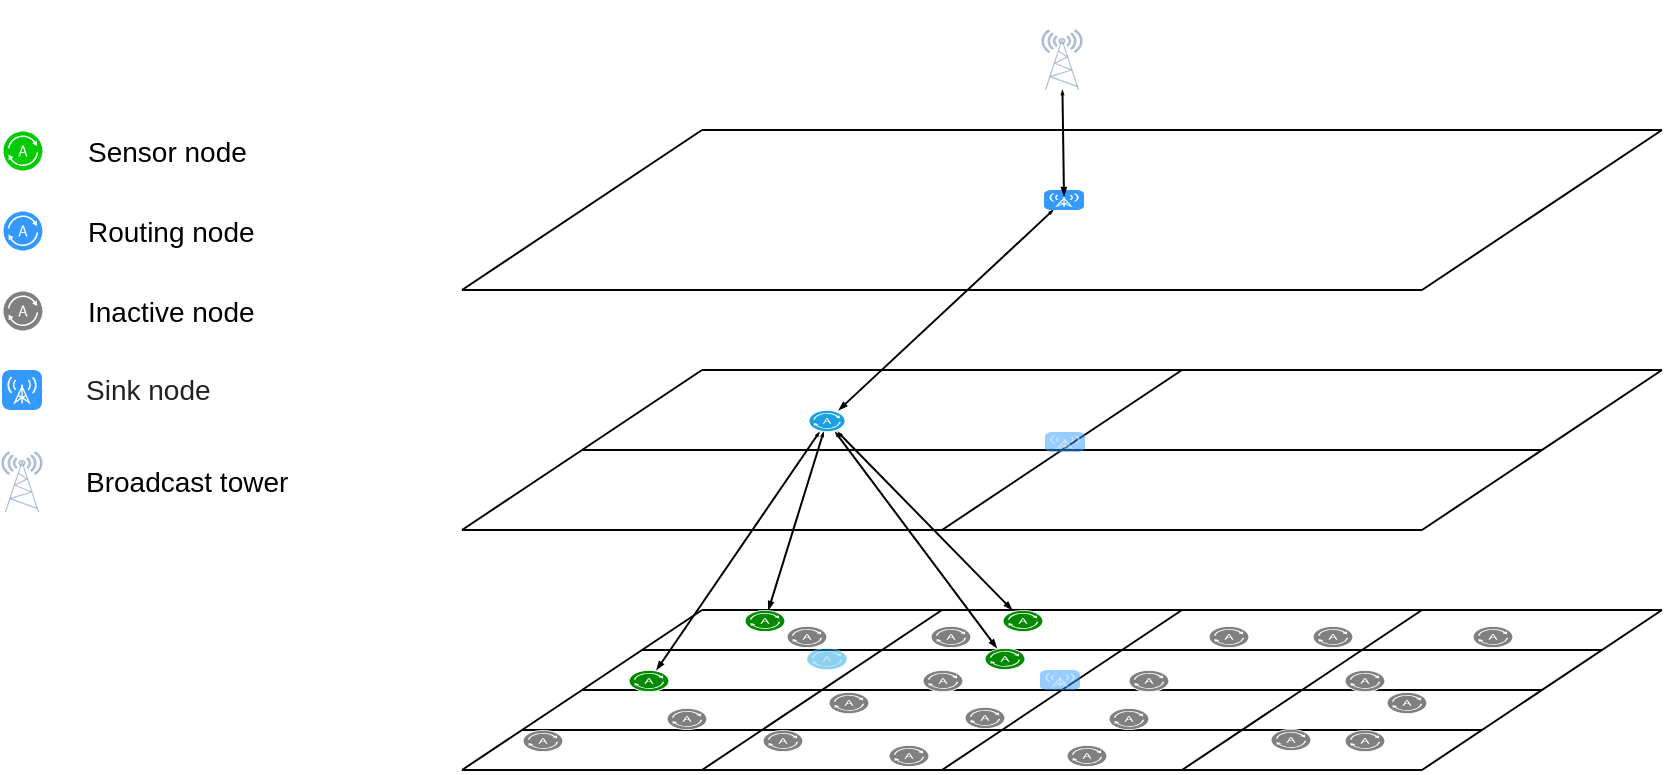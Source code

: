 <mxfile version="14.1.8" type="device"><diagram id="Llo3Yc3kFneFDzeN6ilQ" name="Page-1"><mxGraphModel dx="2383" dy="1157" grid="1" gridSize="10" guides="1" tooltips="1" connect="1" arrows="1" fold="1" page="1" pageScale="1" pageWidth="827" pageHeight="1169" math="0" shadow="0"><root><mxCell id="0"/><mxCell id="1" parent="0"/><mxCell id="s4NP4LEadT7QMUjHLBUP-7" value="" style="endArrow=none;html=1;" edge="1" parent="1"><mxGeometry width="50" height="50" relative="1" as="geometry"><mxPoint x="160" y="160" as="sourcePoint"/><mxPoint x="640" y="160" as="targetPoint"/></mxGeometry></mxCell><mxCell id="s4NP4LEadT7QMUjHLBUP-8" value="" style="endArrow=none;html=1;" edge="1" parent="1"><mxGeometry width="50" height="50" relative="1" as="geometry"><mxPoint x="40" y="240" as="sourcePoint"/><mxPoint x="520" y="240" as="targetPoint"/></mxGeometry></mxCell><mxCell id="s4NP4LEadT7QMUjHLBUP-9" value="" style="endArrow=none;html=1;" edge="1" parent="1"><mxGeometry width="50" height="50" relative="1" as="geometry"><mxPoint x="640" y="160" as="sourcePoint"/><mxPoint x="520" y="240" as="targetPoint"/></mxGeometry></mxCell><mxCell id="s4NP4LEadT7QMUjHLBUP-10" value="" style="endArrow=none;html=1;" edge="1" parent="1"><mxGeometry width="50" height="50" relative="1" as="geometry"><mxPoint x="160" y="160" as="sourcePoint"/><mxPoint x="40" y="240" as="targetPoint"/></mxGeometry></mxCell><mxCell id="s4NP4LEadT7QMUjHLBUP-31" value="" style="endArrow=none;html=1;" edge="1" parent="1"><mxGeometry width="50" height="50" relative="1" as="geometry"><mxPoint x="160" y="280" as="sourcePoint"/><mxPoint x="640" y="280" as="targetPoint"/></mxGeometry></mxCell><mxCell id="s4NP4LEadT7QMUjHLBUP-32" value="" style="endArrow=none;html=1;" edge="1" parent="1"><mxGeometry width="50" height="50" relative="1" as="geometry"><mxPoint x="40" y="360" as="sourcePoint"/><mxPoint x="520" y="360" as="targetPoint"/></mxGeometry></mxCell><mxCell id="s4NP4LEadT7QMUjHLBUP-33" value="" style="endArrow=none;html=1;" edge="1" parent="1"><mxGeometry width="50" height="50" relative="1" as="geometry"><mxPoint x="640" y="280" as="sourcePoint"/><mxPoint x="520" y="360" as="targetPoint"/></mxGeometry></mxCell><mxCell id="s4NP4LEadT7QMUjHLBUP-34" value="" style="endArrow=none;html=1;" edge="1" parent="1"><mxGeometry width="50" height="50" relative="1" as="geometry"><mxPoint x="160" y="280" as="sourcePoint"/><mxPoint x="40" y="360" as="targetPoint"/></mxGeometry></mxCell><mxCell id="s4NP4LEadT7QMUjHLBUP-35" value="" style="endArrow=none;html=1;" edge="1" parent="1"><mxGeometry width="50" height="50" relative="1" as="geometry"><mxPoint x="160" y="400" as="sourcePoint"/><mxPoint x="640" y="400" as="targetPoint"/></mxGeometry></mxCell><mxCell id="s4NP4LEadT7QMUjHLBUP-36" value="" style="endArrow=none;html=1;" edge="1" parent="1"><mxGeometry width="50" height="50" relative="1" as="geometry"><mxPoint x="40" y="480" as="sourcePoint"/><mxPoint x="520" y="480" as="targetPoint"/></mxGeometry></mxCell><mxCell id="s4NP4LEadT7QMUjHLBUP-37" value="" style="endArrow=none;html=1;" edge="1" parent="1"><mxGeometry width="50" height="50" relative="1" as="geometry"><mxPoint x="640" y="400" as="sourcePoint"/><mxPoint x="520" y="480" as="targetPoint"/></mxGeometry></mxCell><mxCell id="s4NP4LEadT7QMUjHLBUP-38" value="" style="endArrow=none;html=1;" edge="1" parent="1"><mxGeometry width="50" height="50" relative="1" as="geometry"><mxPoint x="160" y="400" as="sourcePoint"/><mxPoint x="40" y="480" as="targetPoint"/></mxGeometry></mxCell><mxCell id="s4NP4LEadT7QMUjHLBUP-39" value="" style="endArrow=none;html=1;" edge="1" parent="1"><mxGeometry width="50" height="50" relative="1" as="geometry"><mxPoint x="400" y="280" as="sourcePoint"/><mxPoint x="280" y="360" as="targetPoint"/></mxGeometry></mxCell><mxCell id="s4NP4LEadT7QMUjHLBUP-40" value="" style="endArrow=none;html=1;" edge="1" parent="1"><mxGeometry width="50" height="50" relative="1" as="geometry"><mxPoint x="580" y="320" as="sourcePoint"/><mxPoint x="100" y="320" as="targetPoint"/></mxGeometry></mxCell><mxCell id="s4NP4LEadT7QMUjHLBUP-41" value="" style="endArrow=none;html=1;" edge="1" parent="1"><mxGeometry width="50" height="50" relative="1" as="geometry"><mxPoint x="580" y="440" as="sourcePoint"/><mxPoint x="100" y="440" as="targetPoint"/></mxGeometry></mxCell><mxCell id="s4NP4LEadT7QMUjHLBUP-42" value="" style="endArrow=none;html=1;" edge="1" parent="1"><mxGeometry width="50" height="50" relative="1" as="geometry"><mxPoint x="400" y="400" as="sourcePoint"/><mxPoint x="280" y="480" as="targetPoint"/></mxGeometry></mxCell><mxCell id="s4NP4LEadT7QMUjHLBUP-43" value="" style="endArrow=none;html=1;" edge="1" parent="1"><mxGeometry width="50" height="50" relative="1" as="geometry"><mxPoint x="280" y="400" as="sourcePoint"/><mxPoint x="160" y="480" as="targetPoint"/></mxGeometry></mxCell><mxCell id="s4NP4LEadT7QMUjHLBUP-44" value="" style="endArrow=none;html=1;" edge="1" parent="1"><mxGeometry width="50" height="50" relative="1" as="geometry"><mxPoint x="520" y="400" as="sourcePoint"/><mxPoint x="400" y="480" as="targetPoint"/></mxGeometry></mxCell><mxCell id="s4NP4LEadT7QMUjHLBUP-45" value="" style="endArrow=none;html=1;" edge="1" parent="1"><mxGeometry width="50" height="50" relative="1" as="geometry"><mxPoint x="610" y="420" as="sourcePoint"/><mxPoint x="130" y="420" as="targetPoint"/></mxGeometry></mxCell><mxCell id="s4NP4LEadT7QMUjHLBUP-46" value="" style="endArrow=none;html=1;" edge="1" parent="1"><mxGeometry width="50" height="50" relative="1" as="geometry"><mxPoint x="550" y="460" as="sourcePoint"/><mxPoint x="70" y="460" as="targetPoint"/></mxGeometry></mxCell><mxCell id="s4NP4LEadT7QMUjHLBUP-55" value="Sensor node" style="pointerEvents=1;shadow=0;dashed=0;html=1;labelPosition=right;verticalLabelPosition=middle;verticalAlign=middle;align=left;outlineConnect=0;shape=mxgraph.veeam2.agent;labelBackgroundColor=none;fillColor=#00CC00;spacingLeft=20;fontSize=14;" vertex="1" parent="1"><mxGeometry x="-190" y="160" width="21" height="21" as="geometry"/></mxCell><mxCell id="s4NP4LEadT7QMUjHLBUP-56" value="Routing node" style="pointerEvents=1;shadow=0;dashed=0;html=1;labelPosition=right;verticalLabelPosition=middle;verticalAlign=middle;align=left;outlineConnect=0;shape=mxgraph.veeam2.agent;labelBackgroundColor=none;fillColor=#3399FF;spacingLeft=20;fontSize=14;" vertex="1" parent="1"><mxGeometry x="-190" y="200" width="21" height="21" as="geometry"/></mxCell><mxCell id="s4NP4LEadT7QMUjHLBUP-91" value="Inactive node" style="pointerEvents=1;shadow=0;dashed=0;html=1;labelPosition=right;verticalLabelPosition=middle;verticalAlign=middle;align=left;outlineConnect=0;shape=mxgraph.veeam2.agent;labelBackgroundColor=none;fillColor=#808080;spacingLeft=20;fontSize=14;" vertex="1" parent="1"><mxGeometry x="-190" y="240" width="21" height="21" as="geometry"/></mxCell><mxCell id="s4NP4LEadT7QMUjHLBUP-100" value="Sink node" style="html=1;strokeWidth=1;shadow=0;dashed=0;shape=mxgraph.ios7.misc.broadcast;strokeColor=none;buttonText=;strokeColor2=#222222;fontColor=#222222;fontSize=14;verticalLabelPosition=middle;verticalAlign=middle;align=left;fillColor=#3399FF;spacingTop=0;labelPosition=right;spacingLeft=20;" vertex="1" parent="1"><mxGeometry x="-190" y="280" width="20" height="20" as="geometry"/></mxCell><mxCell id="s4NP4LEadT7QMUjHLBUP-146" style="edgeStyle=none;rounded=0;jumpSize=1;orthogonalLoop=1;jettySize=auto;html=1;endArrow=blockThin;endFill=1;endSize=2;startSize=0;startArrow=blockThin;startFill=1;" edge="1" parent="1" source="s4NP4LEadT7QMUjHLBUP-101" target="s4NP4LEadT7QMUjHLBUP-102"><mxGeometry relative="1" as="geometry"/></mxCell><mxCell id="s4NP4LEadT7QMUjHLBUP-101" value="" style="html=1;strokeWidth=1;shadow=0;dashed=0;shape=mxgraph.ios7.misc.broadcast;strokeColor=none;buttonText=;strokeColor2=#222222;fontColor=#222222;fontSize=10;verticalLabelPosition=bottom;verticalAlign=top;align=center;fillColor=#3399FF;spacingTop=-10;" vertex="1" parent="1"><mxGeometry x="331" y="190" width="20" height="10" as="geometry"/></mxCell><mxCell id="s4NP4LEadT7QMUjHLBUP-142" style="edgeStyle=none;rounded=0;jumpSize=1;orthogonalLoop=1;jettySize=auto;html=1;endArrow=blockThin;endFill=1;endSize=2;startSize=0;startArrow=blockThin;startFill=1;" edge="1" parent="1" source="s4NP4LEadT7QMUjHLBUP-102" target="s4NP4LEadT7QMUjHLBUP-106"><mxGeometry relative="1" as="geometry"/></mxCell><mxCell id="s4NP4LEadT7QMUjHLBUP-143" style="edgeStyle=none;rounded=0;jumpSize=1;orthogonalLoop=1;jettySize=auto;html=1;endArrow=blockThin;endFill=1;endSize=2;startSize=0;startArrow=blockThin;startFill=1;" edge="1" parent="1" source="s4NP4LEadT7QMUjHLBUP-102" target="s4NP4LEadT7QMUjHLBUP-104"><mxGeometry relative="1" as="geometry"/></mxCell><mxCell id="s4NP4LEadT7QMUjHLBUP-144" style="edgeStyle=none;rounded=0;jumpSize=1;orthogonalLoop=1;jettySize=auto;html=1;endArrow=blockThin;endFill=1;endSize=2;startSize=0;startArrow=blockThin;startFill=1;" edge="1" parent="1" source="s4NP4LEadT7QMUjHLBUP-102" target="s4NP4LEadT7QMUjHLBUP-105"><mxGeometry relative="1" as="geometry"/></mxCell><mxCell id="s4NP4LEadT7QMUjHLBUP-145" style="edgeStyle=none;rounded=0;jumpSize=1;orthogonalLoop=1;jettySize=auto;html=1;endArrow=blockThin;endFill=1;endSize=2;startSize=0;startArrow=blockThin;startFill=1;" edge="1" parent="1" source="s4NP4LEadT7QMUjHLBUP-102" target="s4NP4LEadT7QMUjHLBUP-108"><mxGeometry relative="1" as="geometry"/></mxCell><mxCell id="s4NP4LEadT7QMUjHLBUP-102" value="" style="pointerEvents=1;shadow=0;dashed=0;html=1;labelPosition=center;verticalLabelPosition=bottom;verticalAlign=top;align=center;outlineConnect=0;shape=mxgraph.veeam2.agent;labelBackgroundColor=#000000;fillColor=#1ba1e2;strokeColor=#006EAF;fontColor=#ffffff;fontSize=14;" vertex="1" parent="1"><mxGeometry x="213" y="300" width="19" height="11" as="geometry"/></mxCell><mxCell id="s4NP4LEadT7QMUjHLBUP-104" value="" style="pointerEvents=1;shadow=0;dashed=0;html=1;labelPosition=center;verticalLabelPosition=top;verticalAlign=bottom;align=center;outlineConnect=0;shape=mxgraph.veeam2.agent;labelBackgroundColor=none;fillColor=#008a00;strokeColor=#005700;fontSize=14;spacingBottom=-3;" vertex="1" parent="1"><mxGeometry x="123" y="430" width="21" height="11" as="geometry"/></mxCell><mxCell id="s4NP4LEadT7QMUjHLBUP-105" value="" style="pointerEvents=1;shadow=0;dashed=0;html=1;labelPosition=center;verticalLabelPosition=top;verticalAlign=bottom;align=center;outlineConnect=0;shape=mxgraph.veeam2.agent;labelBackgroundColor=none;fillColor=#008a00;strokeColor=#005700;fontSize=14;spacingBottom=-3;" vertex="1" parent="1"><mxGeometry x="310" y="400" width="21" height="11" as="geometry"/></mxCell><mxCell id="s4NP4LEadT7QMUjHLBUP-106" value="" style="pointerEvents=1;shadow=0;dashed=0;html=1;labelPosition=center;verticalLabelPosition=top;verticalAlign=bottom;align=center;outlineConnect=0;shape=mxgraph.veeam2.agent;labelBackgroundColor=none;fillColor=#008a00;strokeColor=#005700;fontSize=14;spacingBottom=-3;" vertex="1" parent="1"><mxGeometry x="181" y="400" width="21" height="11" as="geometry"/></mxCell><mxCell id="s4NP4LEadT7QMUjHLBUP-108" value="" style="pointerEvents=1;shadow=0;dashed=0;html=1;labelPosition=center;verticalLabelPosition=top;verticalAlign=bottom;align=center;outlineConnect=0;shape=mxgraph.veeam2.agent;labelBackgroundColor=none;fillColor=#008a00;strokeColor=#005700;fontSize=14;spacingBottom=-3;" vertex="1" parent="1"><mxGeometry x="301" y="419" width="21" height="11" as="geometry"/></mxCell><mxCell id="s4NP4LEadT7QMUjHLBUP-109" value="" style="pointerEvents=1;shadow=0;dashed=0;html=1;labelPosition=center;verticalLabelPosition=bottom;verticalAlign=top;align=center;outlineConnect=0;shape=mxgraph.veeam2.agent;labelBackgroundColor=#000000;fillColor=#808080;fontSize=14;" vertex="1" parent="1"><mxGeometry x="70" y="460" width="21" height="11" as="geometry"/></mxCell><mxCell id="s4NP4LEadT7QMUjHLBUP-110" value="" style="pointerEvents=1;shadow=0;dashed=0;html=1;labelPosition=center;verticalLabelPosition=bottom;verticalAlign=top;align=center;outlineConnect=0;shape=mxgraph.veeam2.agent;labelBackgroundColor=#000000;fillColor=#808080;fontSize=14;" vertex="1" parent="1"><mxGeometry x="190" y="460" width="21" height="11" as="geometry"/></mxCell><mxCell id="s4NP4LEadT7QMUjHLBUP-111" value="" style="pointerEvents=1;shadow=0;dashed=0;html=1;labelPosition=center;verticalLabelPosition=bottom;verticalAlign=top;align=center;outlineConnect=0;shape=mxgraph.veeam2.agent;labelBackgroundColor=#000000;fillColor=#808080;fontSize=14;" vertex="1" parent="1"><mxGeometry x="142" y="449" width="21" height="11" as="geometry"/></mxCell><mxCell id="s4NP4LEadT7QMUjHLBUP-112" value="" style="pointerEvents=1;shadow=0;dashed=0;html=1;labelPosition=center;verticalLabelPosition=bottom;verticalAlign=top;align=center;outlineConnect=0;shape=mxgraph.veeam2.agent;labelBackgroundColor=#000000;fillColor=#1ba1e2;fontSize=14;strokeColor=#006EAF;fontColor=#ffffff;opacity=50;" vertex="1" parent="1"><mxGeometry x="212" y="419" width="21" height="11" as="geometry"/></mxCell><mxCell id="s4NP4LEadT7QMUjHLBUP-113" value="" style="pointerEvents=1;shadow=0;dashed=0;html=1;labelPosition=center;verticalLabelPosition=bottom;verticalAlign=top;align=center;outlineConnect=0;shape=mxgraph.veeam2.agent;labelBackgroundColor=#000000;fillColor=#808080;fontSize=14;" vertex="1" parent="1"><mxGeometry x="202" y="408" width="21" height="11" as="geometry"/></mxCell><mxCell id="s4NP4LEadT7QMUjHLBUP-114" value="" style="pointerEvents=1;shadow=0;dashed=0;html=1;labelPosition=center;verticalLabelPosition=bottom;verticalAlign=top;align=center;outlineConnect=0;shape=mxgraph.veeam2.agent;labelBackgroundColor=#000000;fillColor=#808080;fontSize=14;" vertex="1" parent="1"><mxGeometry x="270" y="430" width="21" height="11" as="geometry"/></mxCell><mxCell id="s4NP4LEadT7QMUjHLBUP-115" value="" style="pointerEvents=1;shadow=0;dashed=0;html=1;labelPosition=center;verticalLabelPosition=bottom;verticalAlign=top;align=center;outlineConnect=0;shape=mxgraph.veeam2.agent;labelBackgroundColor=#000000;fillColor=#808080;fontSize=14;" vertex="1" parent="1"><mxGeometry x="413" y="408" width="21" height="11" as="geometry"/></mxCell><mxCell id="s4NP4LEadT7QMUjHLBUP-116" value="" style="pointerEvents=1;shadow=0;dashed=0;html=1;labelPosition=center;verticalLabelPosition=bottom;verticalAlign=top;align=center;outlineConnect=0;shape=mxgraph.veeam2.agent;labelBackgroundColor=#000000;fillColor=#808080;fontSize=14;" vertex="1" parent="1"><mxGeometry x="363" y="449" width="21" height="11" as="geometry"/></mxCell><mxCell id="s4NP4LEadT7QMUjHLBUP-117" value="" style="pointerEvents=1;shadow=0;dashed=0;html=1;labelPosition=center;verticalLabelPosition=bottom;verticalAlign=top;align=center;outlineConnect=0;shape=mxgraph.veeam2.agent;labelBackgroundColor=#000000;fillColor=#808080;fontSize=14;" vertex="1" parent="1"><mxGeometry x="545" y="408" width="21" height="11" as="geometry"/></mxCell><mxCell id="s4NP4LEadT7QMUjHLBUP-119" value="" style="pointerEvents=1;shadow=0;dashed=0;html=1;labelPosition=center;verticalLabelPosition=bottom;verticalAlign=top;align=center;outlineConnect=0;shape=mxgraph.veeam2.agent;labelBackgroundColor=#000000;fillColor=#808080;fontSize=14;" vertex="1" parent="1"><mxGeometry x="481" y="430" width="21" height="11" as="geometry"/></mxCell><mxCell id="s4NP4LEadT7QMUjHLBUP-120" value="" style="pointerEvents=1;shadow=0;dashed=0;html=1;labelPosition=center;verticalLabelPosition=bottom;verticalAlign=top;align=center;outlineConnect=0;shape=mxgraph.veeam2.agent;labelBackgroundColor=#000000;fillColor=#808080;fontSize=14;" vertex="1" parent="1"><mxGeometry x="502" y="441" width="21" height="11" as="geometry"/></mxCell><mxCell id="s4NP4LEadT7QMUjHLBUP-125" value="" style="pointerEvents=1;shadow=0;dashed=0;html=1;labelPosition=center;verticalLabelPosition=bottom;verticalAlign=top;align=center;outlineConnect=0;shape=mxgraph.veeam2.agent;labelBackgroundColor=#000000;fillColor=#808080;fontSize=14;" vertex="1" parent="1"><mxGeometry x="342" y="467.5" width="21" height="11" as="geometry"/></mxCell><mxCell id="s4NP4LEadT7QMUjHLBUP-129" value="" style="pointerEvents=1;shadow=0;dashed=0;html=1;labelPosition=center;verticalLabelPosition=bottom;verticalAlign=top;align=center;outlineConnect=0;shape=mxgraph.veeam2.agent;labelBackgroundColor=#000000;fillColor=#808080;fontSize=14;" vertex="1" parent="1"><mxGeometry x="444" y="459.5" width="21" height="11" as="geometry"/></mxCell><mxCell id="s4NP4LEadT7QMUjHLBUP-130" value="" style="pointerEvents=1;shadow=0;dashed=0;html=1;labelPosition=center;verticalLabelPosition=bottom;verticalAlign=top;align=center;outlineConnect=0;shape=mxgraph.veeam2.agent;labelBackgroundColor=#000000;fillColor=#808080;fontSize=14;" vertex="1" parent="1"><mxGeometry x="481" y="460" width="21" height="11" as="geometry"/></mxCell><mxCell id="s4NP4LEadT7QMUjHLBUP-131" value="" style="pointerEvents=1;shadow=0;dashed=0;html=1;labelPosition=center;verticalLabelPosition=bottom;verticalAlign=top;align=center;outlineConnect=0;shape=mxgraph.veeam2.agent;labelBackgroundColor=#000000;fillColor=#808080;fontSize=14;" vertex="1" parent="1"><mxGeometry x="373" y="430" width="21" height="11" as="geometry"/></mxCell><mxCell id="s4NP4LEadT7QMUjHLBUP-132" value="" style="pointerEvents=1;shadow=0;dashed=0;html=1;labelPosition=center;verticalLabelPosition=bottom;verticalAlign=top;align=center;outlineConnect=0;shape=mxgraph.veeam2.agent;labelBackgroundColor=#000000;fillColor=#808080;fontSize=14;" vertex="1" parent="1"><mxGeometry x="465" y="408" width="21" height="11" as="geometry"/></mxCell><mxCell id="s4NP4LEadT7QMUjHLBUP-133" value="" style="pointerEvents=1;shadow=0;dashed=0;html=1;labelPosition=center;verticalLabelPosition=bottom;verticalAlign=top;align=center;outlineConnect=0;shape=mxgraph.veeam2.agent;labelBackgroundColor=#000000;fillColor=#808080;fontSize=14;" vertex="1" parent="1"><mxGeometry x="253" y="467.5" width="21" height="11" as="geometry"/></mxCell><mxCell id="s4NP4LEadT7QMUjHLBUP-134" value="" style="pointerEvents=1;shadow=0;dashed=0;html=1;labelPosition=center;verticalLabelPosition=bottom;verticalAlign=top;align=center;outlineConnect=0;shape=mxgraph.veeam2.agent;labelBackgroundColor=#000000;fillColor=#808080;fontSize=14;" vertex="1" parent="1"><mxGeometry x="223" y="441" width="21" height="11" as="geometry"/></mxCell><mxCell id="s4NP4LEadT7QMUjHLBUP-135" value="" style="pointerEvents=1;shadow=0;dashed=0;html=1;labelPosition=center;verticalLabelPosition=bottom;verticalAlign=top;align=center;outlineConnect=0;shape=mxgraph.veeam2.agent;labelBackgroundColor=#000000;fillColor=#808080;fontSize=14;" vertex="1" parent="1"><mxGeometry x="274" y="408" width="21" height="11" as="geometry"/></mxCell><mxCell id="s4NP4LEadT7QMUjHLBUP-136" value="" style="pointerEvents=1;shadow=0;dashed=0;html=1;labelPosition=center;verticalLabelPosition=bottom;verticalAlign=top;align=center;outlineConnect=0;shape=mxgraph.veeam2.agent;labelBackgroundColor=#000000;fillColor=#808080;fontSize=14;" vertex="1" parent="1"><mxGeometry x="291" y="448.5" width="21" height="11" as="geometry"/></mxCell><mxCell id="s4NP4LEadT7QMUjHLBUP-137" value="" style="html=1;strokeWidth=1;shadow=0;dashed=0;shape=mxgraph.ios7.misc.broadcast;strokeColor=none;buttonText=;strokeColor2=#222222;fontColor=#222222;fontSize=14;verticalLabelPosition=bottom;verticalAlign=top;align=center;fillColor=#3399FF;spacingTop=-10;opacity=50;" vertex="1" parent="1"><mxGeometry x="329" y="430" width="20" height="10" as="geometry"/></mxCell><mxCell id="s4NP4LEadT7QMUjHLBUP-147" value="" style="html=1;strokeWidth=1;shadow=0;dashed=0;shape=mxgraph.ios7.misc.broadcast;strokeColor=none;buttonText=;strokeColor2=#222222;fontColor=#222222;fontSize=14;verticalLabelPosition=bottom;verticalAlign=top;align=center;fillColor=#3399FF;spacingTop=-10;opacity=50;" vertex="1" parent="1"><mxGeometry x="331.5" y="311" width="20" height="10" as="geometry"/></mxCell><mxCell id="s4NP4LEadT7QMUjHLBUP-154" style="edgeStyle=none;rounded=0;jumpSize=1;orthogonalLoop=1;jettySize=auto;html=1;startSize=0;endArrow=blockThin;endFill=1;endSize=2;fontSize=10;startArrow=blockThin;startFill=1;" edge="1" parent="1" source="s4NP4LEadT7QMUjHLBUP-151"><mxGeometry relative="1" as="geometry"><mxPoint x="341" y="193" as="targetPoint"/></mxGeometry></mxCell><mxCell id="s4NP4LEadT7QMUjHLBUP-151" value="&lt;font color=&quot;#000000&quot; style=&quot;line-height: 100% ; font-size: 10px&quot;&gt;&lt;br&gt;&lt;/font&gt;" style="fontColor=#0066CC;verticalAlign=bottom;verticalLabelPosition=top;labelPosition=center;align=center;html=1;outlineConnect=0;fillColor=#CCCCCC;strokeColor=#6881B3;gradientColor=none;gradientDirection=north;strokeWidth=2;shape=mxgraph.networks.radio_tower;shadow=0;sketch=0;opacity=50;fontSize=10;labelBackgroundColor=none;" vertex="1" parent="1"><mxGeometry x="330" y="110" width="20" height="30" as="geometry"/></mxCell><mxCell id="s4NP4LEadT7QMUjHLBUP-155" value="&lt;font color=&quot;#000000&quot; style=&quot;line-height: 100%; font-size: 14px;&quot;&gt;Broadcast tower&lt;br style=&quot;font-size: 14px;&quot;&gt;&lt;/font&gt;" style="fontColor=#0066CC;verticalAlign=middle;verticalLabelPosition=middle;labelPosition=right;align=left;html=1;outlineConnect=0;fillColor=#CCCCCC;strokeColor=#6881B3;gradientColor=none;gradientDirection=north;strokeWidth=2;shape=mxgraph.networks.radio_tower;shadow=0;sketch=0;opacity=50;fontSize=14;labelBackgroundColor=none;spacingLeft=20;" vertex="1" parent="1"><mxGeometry x="-190" y="321" width="20" height="30" as="geometry"/></mxCell></root></mxGraphModel></diagram></mxfile>